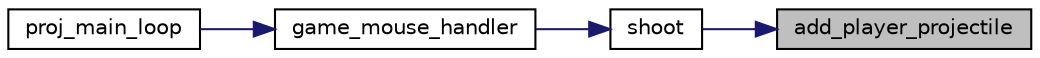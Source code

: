 digraph "add_player_projectile"
{
 // LATEX_PDF_SIZE
  edge [fontname="Helvetica",fontsize="10",labelfontname="Helvetica",labelfontsize="10"];
  node [fontname="Helvetica",fontsize="10",shape=record];
  rankdir="RL";
  Node1 [label="add_player_projectile",height=0.2,width=0.4,color="black", fillcolor="grey75", style="filled", fontcolor="black",tooltip="Creates a Player_projectile object, and adds it to player_projectiles."];
  Node1 -> Node2 [dir="back",color="midnightblue",fontsize="10",style="solid",fontname="Helvetica"];
  Node2 [label="shoot",height=0.2,width=0.4,color="black", fillcolor="white", style="filled",URL="$group__logic.html#ga11e11a24b8eea7952c31294bbfd74435",tooltip="Shoots towards the current cursor positions."];
  Node2 -> Node3 [dir="back",color="midnightblue",fontsize="10",style="solid",fontname="Helvetica"];
  Node3 [label="game_mouse_handler",height=0.2,width=0.4,color="black", fillcolor="white", style="filled",URL="$group__game.html#gaa173529ea663e9626818306c44dc5f8d",tooltip="Handles the data received from the mouse interrupts, during the game."];
  Node3 -> Node4 [dir="back",color="midnightblue",fontsize="10",style="solid",fontname="Helvetica"];
  Node4 [label="proj_main_loop",height=0.2,width=0.4,color="black", fillcolor="white", style="filled",URL="$proj_8c.html#a2a16f651eccbd248e1ad3b3b924b143b",tooltip=" "];
}
